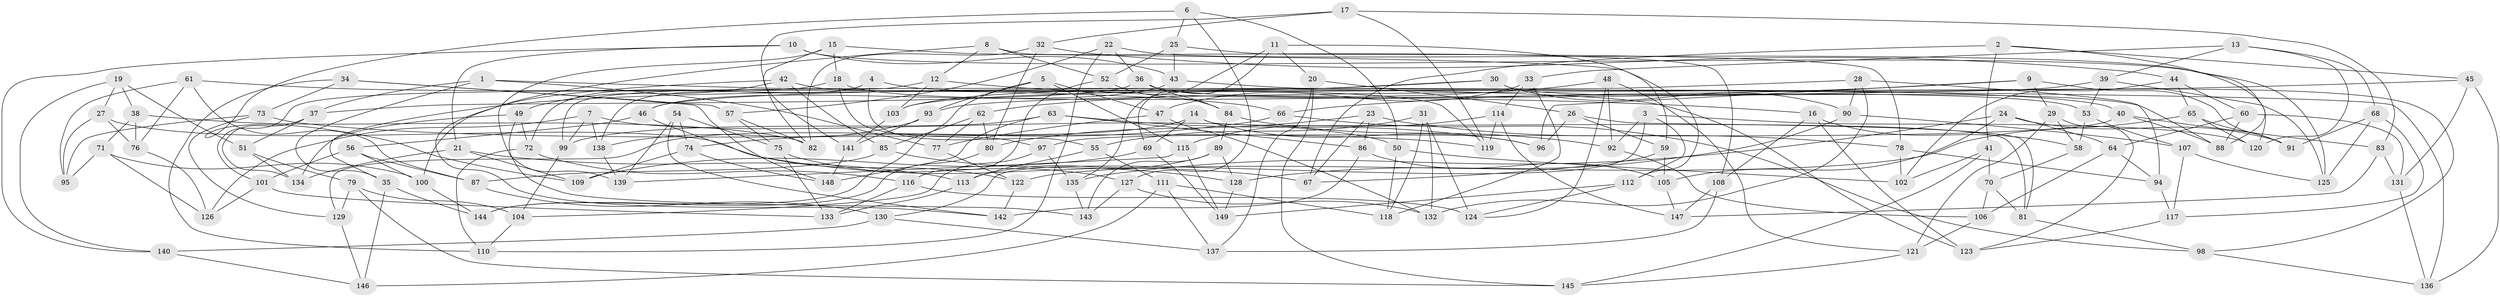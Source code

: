 // Generated by graph-tools (version 1.1) at 2025/03/03/09/25 03:03:11]
// undirected, 149 vertices, 298 edges
graph export_dot {
graph [start="1"]
  node [color=gray90,style=filled];
  1;
  2;
  3;
  4;
  5;
  6;
  7;
  8;
  9;
  10;
  11;
  12;
  13;
  14;
  15;
  16;
  17;
  18;
  19;
  20;
  21;
  22;
  23;
  24;
  25;
  26;
  27;
  28;
  29;
  30;
  31;
  32;
  33;
  34;
  35;
  36;
  37;
  38;
  39;
  40;
  41;
  42;
  43;
  44;
  45;
  46;
  47;
  48;
  49;
  50;
  51;
  52;
  53;
  54;
  55;
  56;
  57;
  58;
  59;
  60;
  61;
  62;
  63;
  64;
  65;
  66;
  67;
  68;
  69;
  70;
  71;
  72;
  73;
  74;
  75;
  76;
  77;
  78;
  79;
  80;
  81;
  82;
  83;
  84;
  85;
  86;
  87;
  88;
  89;
  90;
  91;
  92;
  93;
  94;
  95;
  96;
  97;
  98;
  99;
  100;
  101;
  102;
  103;
  104;
  105;
  106;
  107;
  108;
  109;
  110;
  111;
  112;
  113;
  114;
  115;
  116;
  117;
  118;
  119;
  120;
  121;
  122;
  123;
  124;
  125;
  126;
  127;
  128;
  129;
  130;
  131;
  132;
  133;
  134;
  135;
  136;
  137;
  138;
  139;
  140;
  141;
  142;
  143;
  144;
  145;
  146;
  147;
  148;
  149;
  1 -- 35;
  1 -- 123;
  1 -- 77;
  1 -- 37;
  2 -- 45;
  2 -- 41;
  2 -- 88;
  2 -- 67;
  3 -- 92;
  3 -- 120;
  3 -- 112;
  3 -- 130;
  4 -- 72;
  4 -- 138;
  4 -- 55;
  4 -- 40;
  5 -- 115;
  5 -- 47;
  5 -- 144;
  5 -- 93;
  6 -- 25;
  6 -- 127;
  6 -- 50;
  6 -- 109;
  7 -- 99;
  7 -- 126;
  7 -- 50;
  7 -- 138;
  8 -- 100;
  8 -- 52;
  8 -- 12;
  8 -- 108;
  9 -- 96;
  9 -- 66;
  9 -- 29;
  9 -- 91;
  10 -- 125;
  10 -- 140;
  10 -- 43;
  10 -- 21;
  11 -- 135;
  11 -- 69;
  11 -- 20;
  11 -- 59;
  12 -- 16;
  12 -- 99;
  12 -- 103;
  13 -- 33;
  13 -- 39;
  13 -- 120;
  13 -- 68;
  14 -- 96;
  14 -- 69;
  14 -- 129;
  14 -- 81;
  15 -- 18;
  15 -- 139;
  15 -- 141;
  15 -- 112;
  16 -- 58;
  16 -- 108;
  16 -- 123;
  17 -- 82;
  17 -- 83;
  17 -- 119;
  17 -- 32;
  18 -- 97;
  18 -- 101;
  18 -- 53;
  19 -- 140;
  19 -- 51;
  19 -- 27;
  19 -- 38;
  20 -- 137;
  20 -- 145;
  20 -- 26;
  21 -- 109;
  21 -- 113;
  21 -- 134;
  22 -- 120;
  22 -- 57;
  22 -- 36;
  22 -- 110;
  23 -- 80;
  23 -- 67;
  23 -- 86;
  23 -- 78;
  24 -- 91;
  24 -- 64;
  24 -- 135;
  24 -- 105;
  25 -- 78;
  25 -- 43;
  25 -- 52;
  26 -- 96;
  26 -- 59;
  26 -- 81;
  27 -- 76;
  27 -- 95;
  27 -- 67;
  28 -- 46;
  28 -- 94;
  28 -- 90;
  28 -- 132;
  29 -- 121;
  29 -- 58;
  29 -- 123;
  30 -- 103;
  30 -- 98;
  30 -- 35;
  30 -- 90;
  31 -- 124;
  31 -- 55;
  31 -- 118;
  31 -- 132;
  32 -- 80;
  32 -- 82;
  32 -- 44;
  33 -- 114;
  33 -- 47;
  33 -- 118;
  34 -- 73;
  34 -- 110;
  34 -- 57;
  34 -- 148;
  35 -- 144;
  35 -- 146;
  36 -- 37;
  36 -- 84;
  36 -- 88;
  37 -- 51;
  37 -- 134;
  38 -- 71;
  38 -- 82;
  38 -- 76;
  39 -- 53;
  39 -- 103;
  39 -- 125;
  40 -- 83;
  40 -- 97;
  40 -- 88;
  41 -- 145;
  41 -- 70;
  41 -- 102;
  42 -- 85;
  42 -- 119;
  42 -- 49;
  42 -- 142;
  43 -- 46;
  43 -- 136;
  44 -- 102;
  44 -- 65;
  44 -- 60;
  45 -- 131;
  45 -- 93;
  45 -- 136;
  46 -- 56;
  46 -- 122;
  47 -- 132;
  47 -- 77;
  48 -- 121;
  48 -- 92;
  48 -- 62;
  48 -- 124;
  49 -- 72;
  49 -- 134;
  49 -- 143;
  50 -- 102;
  50 -- 118;
  51 -- 79;
  51 -- 134;
  52 -- 84;
  52 -- 116;
  53 -- 58;
  53 -- 107;
  54 -- 74;
  54 -- 142;
  54 -- 139;
  54 -- 75;
  55 -- 111;
  55 -- 113;
  56 -- 100;
  56 -- 101;
  56 -- 87;
  57 -- 75;
  57 -- 82;
  58 -- 70;
  59 -- 105;
  59 -- 67;
  60 -- 88;
  60 -- 131;
  60 -- 64;
  61 -- 66;
  61 -- 87;
  61 -- 95;
  61 -- 76;
  62 -- 80;
  62 -- 77;
  62 -- 85;
  63 -- 148;
  63 -- 96;
  63 -- 86;
  63 -- 99;
  64 -- 106;
  64 -- 94;
  65 -- 91;
  65 -- 122;
  65 -- 120;
  66 -- 74;
  66 -- 98;
  68 -- 117;
  68 -- 125;
  68 -- 91;
  69 -- 109;
  69 -- 149;
  70 -- 106;
  70 -- 81;
  71 -- 126;
  71 -- 100;
  71 -- 95;
  72 -- 110;
  72 -- 116;
  73 -- 119;
  73 -- 95;
  73 -- 129;
  74 -- 148;
  74 -- 109;
  75 -- 127;
  75 -- 133;
  76 -- 126;
  77 -- 122;
  78 -- 94;
  78 -- 102;
  79 -- 104;
  79 -- 129;
  79 -- 145;
  80 -- 144;
  81 -- 98;
  83 -- 147;
  83 -- 131;
  84 -- 92;
  84 -- 89;
  85 -- 128;
  85 -- 87;
  86 -- 105;
  86 -- 142;
  87 -- 130;
  89 -- 128;
  89 -- 143;
  89 -- 113;
  90 -- 128;
  90 -- 107;
  92 -- 106;
  93 -- 138;
  93 -- 141;
  94 -- 117;
  97 -- 135;
  97 -- 104;
  98 -- 136;
  99 -- 104;
  100 -- 144;
  101 -- 133;
  101 -- 126;
  103 -- 141;
  104 -- 110;
  105 -- 147;
  106 -- 121;
  107 -- 117;
  107 -- 125;
  108 -- 137;
  108 -- 147;
  111 -- 118;
  111 -- 137;
  111 -- 146;
  112 -- 149;
  112 -- 124;
  113 -- 133;
  114 -- 147;
  114 -- 119;
  114 -- 115;
  115 -- 139;
  115 -- 149;
  116 -- 124;
  116 -- 133;
  117 -- 123;
  121 -- 145;
  122 -- 142;
  127 -- 132;
  127 -- 143;
  128 -- 149;
  129 -- 146;
  130 -- 137;
  130 -- 140;
  131 -- 136;
  135 -- 143;
  138 -- 139;
  140 -- 146;
  141 -- 148;
}
